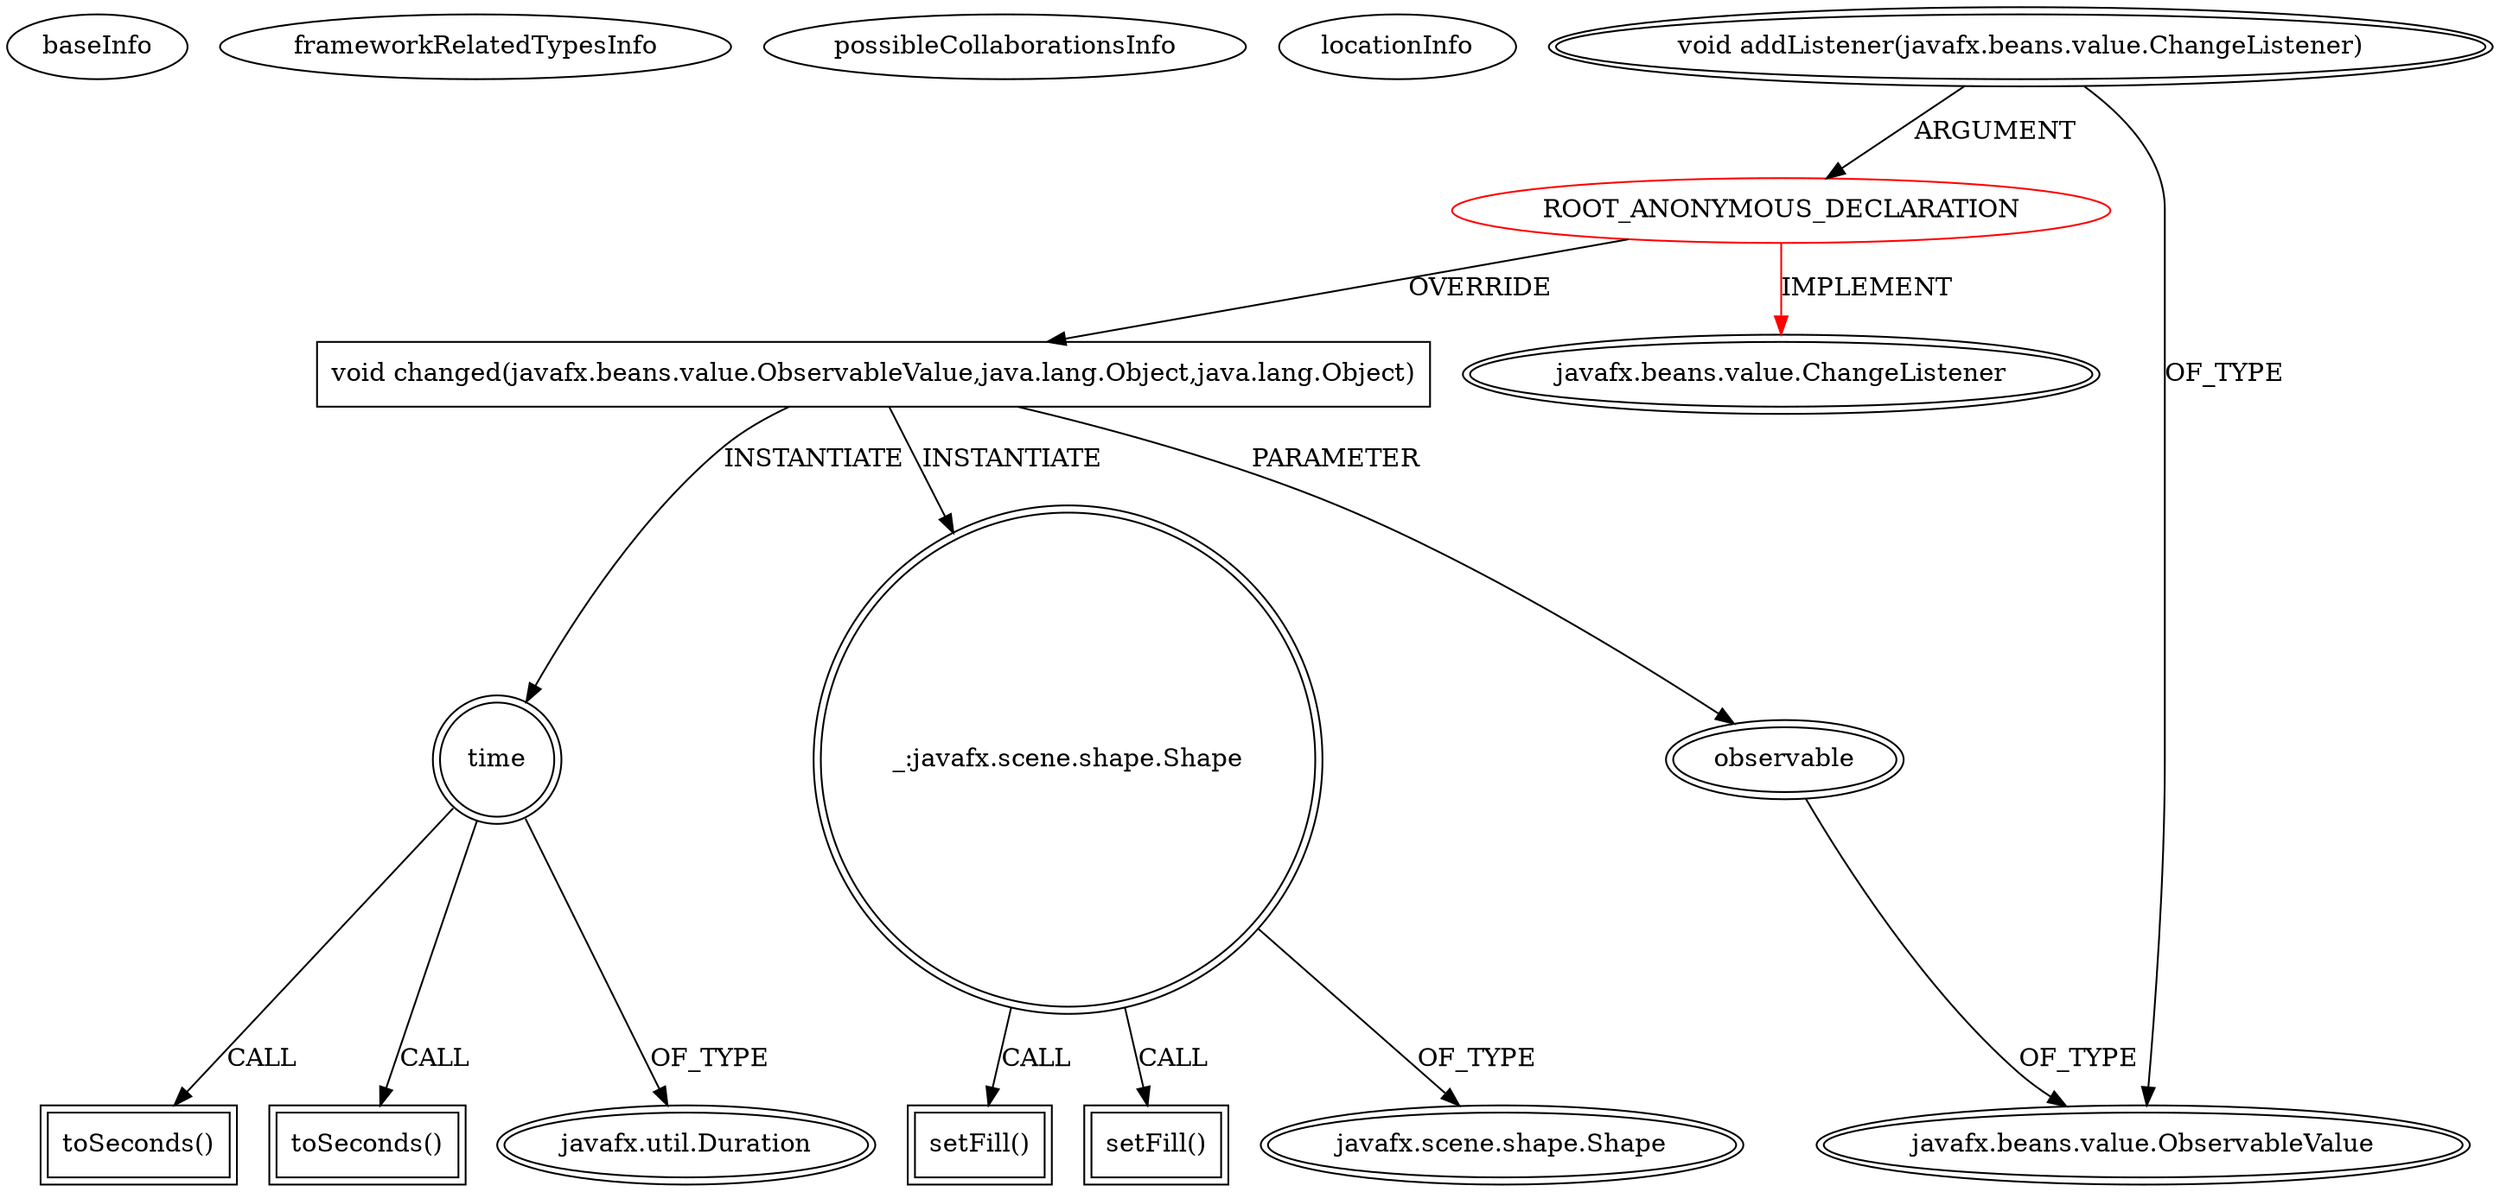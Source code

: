 digraph {
baseInfo[graphId=2667,category="extension_graph",isAnonymous=true,possibleRelation=false]
frameworkRelatedTypesInfo[0="javafx.beans.value.ChangeListener"]
possibleCollaborationsInfo[]
locationInfo[projectName="fChristenson-cv",filePath="/fChristenson-cv/cv-master/src/se/fidde/cv/model/icons/BallIcon.java",contextSignature="void setChangeListener()",graphId="2667"]
0[label="ROOT_ANONYMOUS_DECLARATION",vertexType="ROOT_ANONYMOUS_DECLARATION",isFrameworkType=false,color=red]
1[label="javafx.beans.value.ChangeListener",vertexType="FRAMEWORK_INTERFACE_TYPE",isFrameworkType=true,peripheries=2]
2[label="void addListener(javafx.beans.value.ChangeListener)",vertexType="OUTSIDE_CALL",isFrameworkType=true,peripheries=2]
3[label="javafx.beans.value.ObservableValue",vertexType="FRAMEWORK_INTERFACE_TYPE",isFrameworkType=true,peripheries=2]
4[label="void changed(javafx.beans.value.ObservableValue,java.lang.Object,java.lang.Object)",vertexType="OVERRIDING_METHOD_DECLARATION",isFrameworkType=false,shape=box]
5[label="observable",vertexType="PARAMETER_DECLARATION",isFrameworkType=true,peripheries=2]
7[label="time",vertexType="VARIABLE_EXPRESION",isFrameworkType=true,peripheries=2,shape=circle]
9[label="javafx.util.Duration",vertexType="FRAMEWORK_CLASS_TYPE",isFrameworkType=true,peripheries=2]
8[label="toSeconds()",vertexType="INSIDE_CALL",isFrameworkType=true,peripheries=2,shape=box]
10[label="_:javafx.scene.shape.Shape",vertexType="VARIABLE_EXPRESION",isFrameworkType=true,peripheries=2,shape=circle]
12[label="javafx.scene.shape.Shape",vertexType="FRAMEWORK_CLASS_TYPE",isFrameworkType=true,peripheries=2]
11[label="setFill()",vertexType="INSIDE_CALL",isFrameworkType=true,peripheries=2,shape=box]
14[label="toSeconds()",vertexType="INSIDE_CALL",isFrameworkType=true,peripheries=2,shape=box]
16[label="setFill()",vertexType="INSIDE_CALL",isFrameworkType=true,peripheries=2,shape=box]
0->1[label="IMPLEMENT",color=red]
2->0[label="ARGUMENT"]
2->3[label="OF_TYPE"]
0->4[label="OVERRIDE"]
5->3[label="OF_TYPE"]
4->5[label="PARAMETER"]
4->7[label="INSTANTIATE"]
7->9[label="OF_TYPE"]
7->8[label="CALL"]
4->10[label="INSTANTIATE"]
10->12[label="OF_TYPE"]
10->11[label="CALL"]
7->14[label="CALL"]
10->16[label="CALL"]
}

